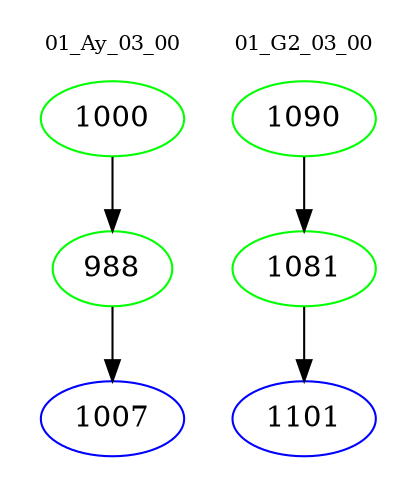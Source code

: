 digraph{
subgraph cluster_0 {
color = white
label = "01_Ay_03_00";
fontsize=10;
T0_1000 [label="1000", color="green"]
T0_1000 -> T0_988 [color="black"]
T0_988 [label="988", color="green"]
T0_988 -> T0_1007 [color="black"]
T0_1007 [label="1007", color="blue"]
}
subgraph cluster_1 {
color = white
label = "01_G2_03_00";
fontsize=10;
T1_1090 [label="1090", color="green"]
T1_1090 -> T1_1081 [color="black"]
T1_1081 [label="1081", color="green"]
T1_1081 -> T1_1101 [color="black"]
T1_1101 [label="1101", color="blue"]
}
}
